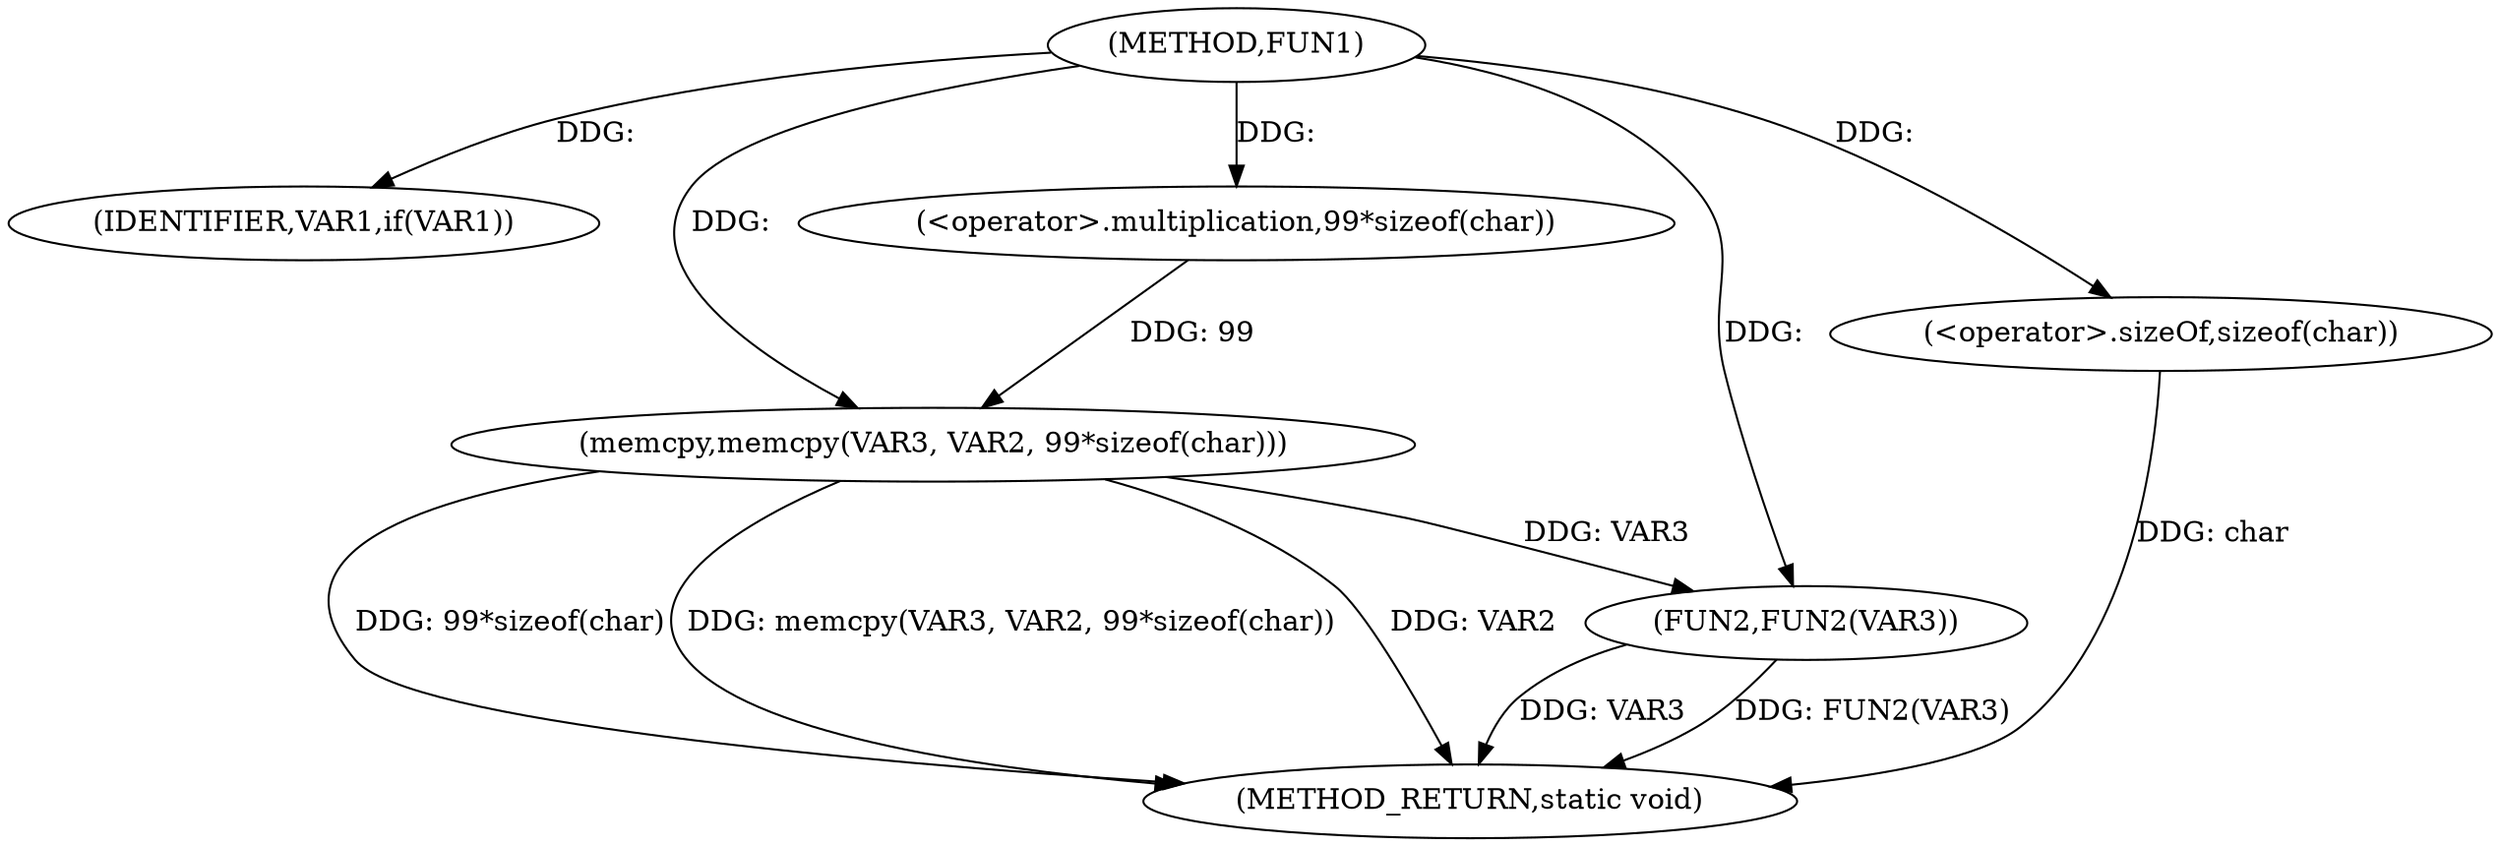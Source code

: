 digraph FUN1 {  
"1000100" [label = "(METHOD,FUN1)" ]
"1000117" [label = "(METHOD_RETURN,static void)" ]
"1000103" [label = "(IDENTIFIER,VAR1,if(VAR1))" ]
"1000108" [label = "(memcpy,memcpy(VAR3, VAR2, 99*sizeof(char)))" ]
"1000111" [label = "(<operator>.multiplication,99*sizeof(char))" ]
"1000113" [label = "(<operator>.sizeOf,sizeof(char))" ]
"1000115" [label = "(FUN2,FUN2(VAR3))" ]
  "1000108" -> "1000117"  [ label = "DDG: memcpy(VAR3, VAR2, 99*sizeof(char))"] 
  "1000113" -> "1000117"  [ label = "DDG: char"] 
  "1000115" -> "1000117"  [ label = "DDG: FUN2(VAR3)"] 
  "1000108" -> "1000117"  [ label = "DDG: VAR2"] 
  "1000108" -> "1000117"  [ label = "DDG: 99*sizeof(char)"] 
  "1000115" -> "1000117"  [ label = "DDG: VAR3"] 
  "1000100" -> "1000103"  [ label = "DDG: "] 
  "1000100" -> "1000108"  [ label = "DDG: "] 
  "1000111" -> "1000108"  [ label = "DDG: 99"] 
  "1000100" -> "1000111"  [ label = "DDG: "] 
  "1000100" -> "1000113"  [ label = "DDG: "] 
  "1000108" -> "1000115"  [ label = "DDG: VAR3"] 
  "1000100" -> "1000115"  [ label = "DDG: "] 
}
